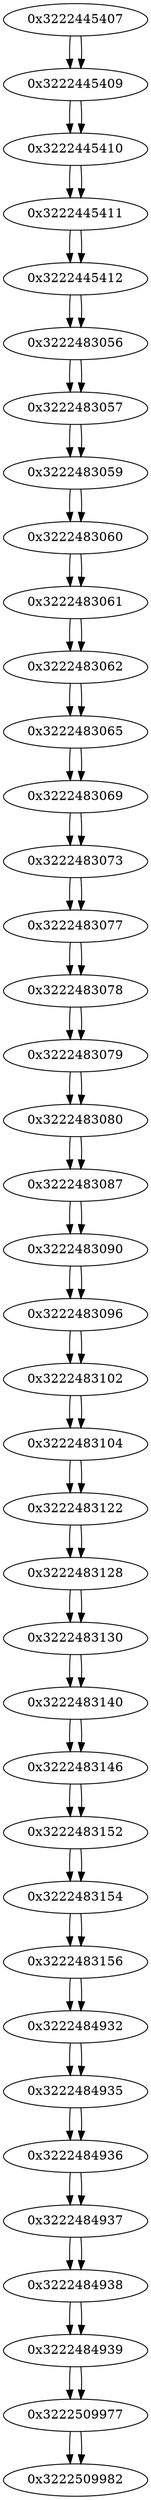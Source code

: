 digraph G{
/* nodes */
  n1 [label="0x3222445407"]
  n2 [label="0x3222445409"]
  n3 [label="0x3222445410"]
  n4 [label="0x3222445411"]
  n5 [label="0x3222445412"]
  n6 [label="0x3222483056"]
  n7 [label="0x3222483057"]
  n8 [label="0x3222483059"]
  n9 [label="0x3222483060"]
  n10 [label="0x3222483061"]
  n11 [label="0x3222483062"]
  n12 [label="0x3222483065"]
  n13 [label="0x3222483069"]
  n14 [label="0x3222483073"]
  n15 [label="0x3222483077"]
  n16 [label="0x3222483078"]
  n17 [label="0x3222483079"]
  n18 [label="0x3222483080"]
  n19 [label="0x3222483087"]
  n20 [label="0x3222483090"]
  n21 [label="0x3222483096"]
  n22 [label="0x3222483102"]
  n23 [label="0x3222483104"]
  n24 [label="0x3222483122"]
  n25 [label="0x3222483128"]
  n26 [label="0x3222483130"]
  n27 [label="0x3222483140"]
  n28 [label="0x3222483146"]
  n29 [label="0x3222483152"]
  n30 [label="0x3222483154"]
  n31 [label="0x3222483156"]
  n32 [label="0x3222484932"]
  n33 [label="0x3222484935"]
  n34 [label="0x3222484936"]
  n35 [label="0x3222484937"]
  n36 [label="0x3222484938"]
  n37 [label="0x3222484939"]
  n38 [label="0x3222509977"]
  n39 [label="0x3222509982"]
/* edges */
n1 -> n2;
n2 -> n3;
n1 -> n2;
n3 -> n4;
n2 -> n3;
n4 -> n5;
n3 -> n4;
n5 -> n6;
n4 -> n5;
n6 -> n7;
n5 -> n6;
n7 -> n8;
n6 -> n7;
n8 -> n9;
n7 -> n8;
n9 -> n10;
n8 -> n9;
n10 -> n11;
n9 -> n10;
n11 -> n12;
n10 -> n11;
n12 -> n13;
n11 -> n12;
n13 -> n14;
n12 -> n13;
n14 -> n15;
n13 -> n14;
n15 -> n16;
n14 -> n15;
n16 -> n17;
n15 -> n16;
n17 -> n18;
n16 -> n17;
n18 -> n19;
n17 -> n18;
n19 -> n20;
n18 -> n19;
n20 -> n21;
n19 -> n20;
n21 -> n22;
n20 -> n21;
n22 -> n23;
n21 -> n22;
n23 -> n24;
n22 -> n23;
n24 -> n25;
n23 -> n24;
n25 -> n26;
n24 -> n25;
n26 -> n27;
n25 -> n26;
n27 -> n28;
n26 -> n27;
n28 -> n29;
n27 -> n28;
n29 -> n30;
n28 -> n29;
n30 -> n31;
n29 -> n30;
n31 -> n32;
n30 -> n31;
n32 -> n33;
n31 -> n32;
n33 -> n34;
n32 -> n33;
n34 -> n35;
n33 -> n34;
n35 -> n36;
n34 -> n35;
n36 -> n37;
n35 -> n36;
n37 -> n38;
n36 -> n37;
n38 -> n39;
n37 -> n38;
n38 -> n39;
}
